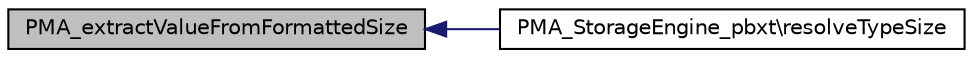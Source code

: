 digraph G
{
  edge [fontname="Helvetica",fontsize="10",labelfontname="Helvetica",labelfontsize="10"];
  node [fontname="Helvetica",fontsize="10",shape=record];
  rankdir="LR";
  Node1 [label="PMA_extractValueFromFormattedSize",height=0.2,width=0.4,color="black", fillcolor="grey75", style="filled" fontcolor="black"];
  Node1 -> Node2 [dir="back",color="midnightblue",fontsize="10",style="solid",fontname="Helvetica"];
  Node2 [label="PMA_StorageEngine_pbxt\\resolveTypeSize",height=0.2,width=0.4,color="black", fillcolor="white", style="filled",URL="$classPMA__StorageEngine__pbxt.html#a880f9e26794dfc44785a8b62a7b4d9e6",tooltip="returns the pbxt engine specific handling for PMA_ENGINE_DETAILS_TYPE_SIZE variables."];
}
